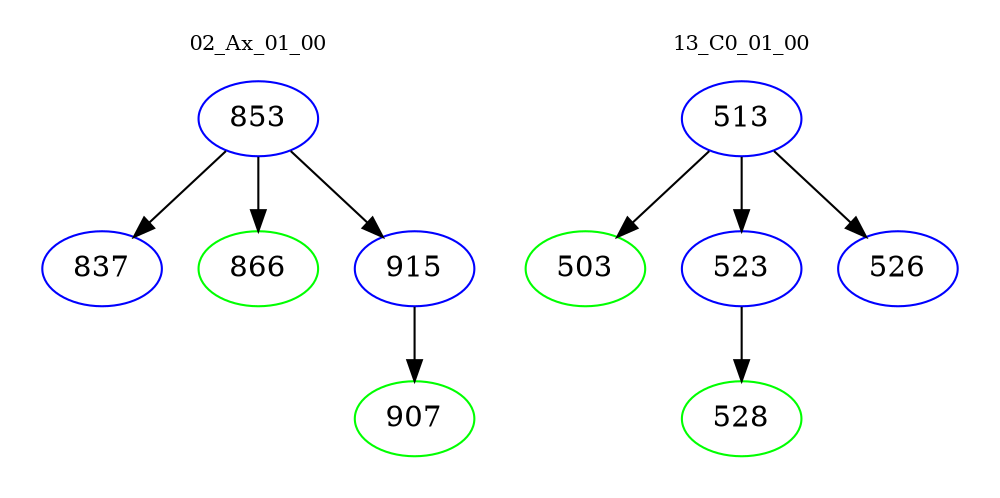 digraph{
subgraph cluster_0 {
color = white
label = "02_Ax_01_00";
fontsize=10;
T0_853 [label="853", color="blue"]
T0_853 -> T0_837 [color="black"]
T0_837 [label="837", color="blue"]
T0_853 -> T0_866 [color="black"]
T0_866 [label="866", color="green"]
T0_853 -> T0_915 [color="black"]
T0_915 [label="915", color="blue"]
T0_915 -> T0_907 [color="black"]
T0_907 [label="907", color="green"]
}
subgraph cluster_1 {
color = white
label = "13_C0_01_00";
fontsize=10;
T1_513 [label="513", color="blue"]
T1_513 -> T1_503 [color="black"]
T1_503 [label="503", color="green"]
T1_513 -> T1_523 [color="black"]
T1_523 [label="523", color="blue"]
T1_523 -> T1_528 [color="black"]
T1_528 [label="528", color="green"]
T1_513 -> T1_526 [color="black"]
T1_526 [label="526", color="blue"]
}
}
